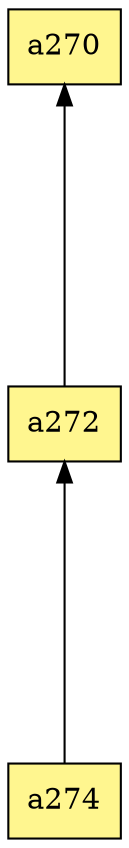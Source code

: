 digraph G {
rankdir=BT;ranksep="2.0";
"a272" [shape=record,fillcolor=khaki1,style=filled,label="{a272}"];
"a270" [shape=record,fillcolor=khaki1,style=filled,label="{a270}"];
"a274" [shape=record,fillcolor=khaki1,style=filled,label="{a274}"];
"a272" -> "a270"
"a274" -> "a272"
}